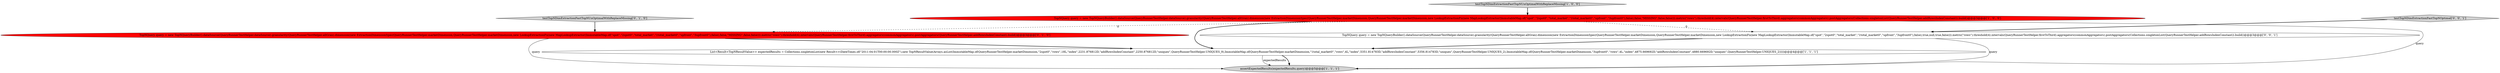 digraph {
4 [style = filled, label = "TopNQuery query = new TopNQueryBuilder().dataSource(QueryRunnerTestHelper.dataSource).granularity(QueryRunnerTestHelper.allGran).dimension(new ExtractionDimensionSpec(QueryRunnerTestHelper.marketDimension,QueryRunnerTestHelper.marketDimension,new LookupExtractionFn(new MapLookupExtractor(ImmutableMap.of(\"spot\",\"2spot0\",\"total_market\",\"1total_market0\",\"upfront\",\"3upfront0\"),false),false,\"MISSING\",false,false))).metric(\"rows\").threshold(4).intervals(QueryRunnerTestHelper.firstToThird).aggregators(commonAggregators).postAggregators(QueryRunnerTestHelper.addRowsIndexConstant).build()@@@3@@@['0', '1', '0']", fillcolor = red, shape = ellipse image = "AAA1AAABBB2BBB"];
0 [style = filled, label = "List<Result<TopNResultValue>> expectedResults = Collections.singletonList(new Result<>(DateTimes.of(\"2011-04-01T00:00:00.000Z\"),new TopNResultValue(Arrays.asList(ImmutableMap.of(QueryRunnerTestHelper.marketDimension,\"2spot0\",\"rows\",18L,\"index\",2231.876812D,\"addRowsIndexConstant\",2250.876812D,\"uniques\",QueryRunnerTestHelper.UNIQUES_9),ImmutableMap.of(QueryRunnerTestHelper.marketDimension,\"1total_market0\",\"rows\",4L,\"index\",5351.814783D,\"addRowsIndexConstant\",5356.814783D,\"uniques\",QueryRunnerTestHelper.UNIQUES_2),ImmutableMap.of(QueryRunnerTestHelper.marketDimension,\"3upfront0\",\"rows\",4L,\"index\",4875.669692D,\"addRowsIndexConstant\",4880.669692D,\"uniques\",QueryRunnerTestHelper.UNIQUES_2)))))@@@4@@@['1', '1', '1']", fillcolor = white, shape = ellipse image = "AAA0AAABBB1BBB"];
2 [style = filled, label = "TopNQuery query = new TopNQueryBuilder().dataSource(QueryRunnerTestHelper.dataSource).granularity(QueryRunnerTestHelper.allGran).dimension(new ExtractionDimensionSpec(QueryRunnerTestHelper.marketDimension,QueryRunnerTestHelper.marketDimension,new LookupExtractionFn(new MapLookupExtractor(ImmutableMap.of(\"spot\",\"2spot0\",\"total_market\",\"1total_market0\",\"upfront\",\"3upfront0\"),false),false,\"MISSING\",false,false))).metric(\"rows\").threshold(4).intervals(QueryRunnerTestHelper.firstToThird).aggregators(commonAggregators).postAggregators(Collections.singletonList(QueryRunnerTestHelper.addRowsIndexConstant)).build()@@@3@@@['1', '0', '0']", fillcolor = red, shape = ellipse image = "AAA1AAABBB1BBB"];
3 [style = filled, label = "assertExpectedResults(expectedResults,query)@@@5@@@['1', '1', '1']", fillcolor = lightgray, shape = ellipse image = "AAA0AAABBB1BBB"];
1 [style = filled, label = "testTopNDimExtractionFastTopNUnOptimalWithReplaceMissing['1', '0', '0']", fillcolor = lightgray, shape = diamond image = "AAA0AAABBB1BBB"];
7 [style = filled, label = "testTopNDimExtractionFastTopNOptimal['0', '0', '1']", fillcolor = lightgray, shape = diamond image = "AAA0AAABBB3BBB"];
6 [style = filled, label = "TopNQuery query = new TopNQueryBuilder().dataSource(QueryRunnerTestHelper.dataSource).granularity(QueryRunnerTestHelper.allGran).dimension(new ExtractionDimensionSpec(QueryRunnerTestHelper.marketDimension,QueryRunnerTestHelper.marketDimension,new LookupExtractionFn(new MapLookupExtractor(ImmutableMap.of(\"spot\",\"2spot0\",\"total_market\",\"1total_market0\",\"upfront\",\"3upfront0\"),false),true,null,true,false))).metric(\"rows\").threshold(4).intervals(QueryRunnerTestHelper.firstToThird).aggregators(commonAggregators).postAggregators(Collections.singletonList(QueryRunnerTestHelper.addRowsIndexConstant)).build()@@@3@@@['0', '0', '1']", fillcolor = white, shape = ellipse image = "AAA0AAABBB3BBB"];
5 [style = filled, label = "testTopNDimExtractionFastTopNUnOptimalWithReplaceMissing['0', '1', '0']", fillcolor = lightgray, shape = diamond image = "AAA0AAABBB2BBB"];
0->3 [style = bold, label=""];
4->3 [style = solid, label="query"];
1->2 [style = bold, label=""];
2->0 [style = bold, label=""];
6->0 [style = bold, label=""];
6->3 [style = solid, label="query"];
2->3 [style = solid, label="query"];
0->3 [style = solid, label="expectedResults"];
5->4 [style = bold, label=""];
7->6 [style = bold, label=""];
4->0 [style = bold, label=""];
2->4 [style = dashed, label="0"];
2->6 [style = dashed, label="0"];
}
